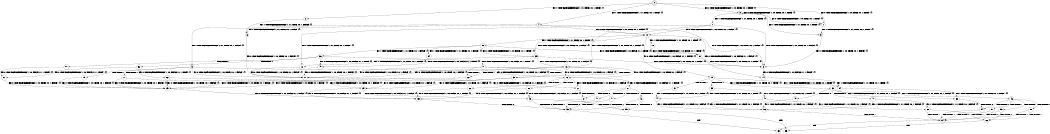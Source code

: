 digraph BCG {
size = "7, 10.5";
center = TRUE;
node [shape = circle];
0 [peripheries = 2];
0 -> 1 [label = "EX !0 !ATOMIC_EXCH_BRANCH (1, +0, TRUE, +0, 1, TRUE) !{}"];
0 -> 2 [label = "EX !1 !ATOMIC_EXCH_BRANCH (1, +1, TRUE, +0, 1, TRUE) !{}"];
0 -> 3 [label = "EX !0 !ATOMIC_EXCH_BRANCH (1, +0, TRUE, +0, 1, TRUE) !{}"];
0 -> 4 [label = "EX !1 !ATOMIC_EXCH_BRANCH (1, +1, TRUE, +0, 1, TRUE) !{}"];
1 -> 5 [label = "EX !1 !ATOMIC_EXCH_BRANCH (1, +1, TRUE, +0, 1, TRUE) !{}"];
2 -> 6 [label = "EX !1 !ATOMIC_EXCH_BRANCH (1, +1, TRUE, +0, 1, FALSE) !{}"];
3 -> 1 [label = "EX !0 !ATOMIC_EXCH_BRANCH (1, +0, TRUE, +0, 1, TRUE) !{}"];
3 -> 5 [label = "EX !1 !ATOMIC_EXCH_BRANCH (1, +1, TRUE, +0, 1, TRUE) !{}"];
3 -> 3 [label = "EX !0 !ATOMIC_EXCH_BRANCH (1, +0, TRUE, +0, 1, TRUE) !{}"];
3 -> 7 [label = "EX !1 !ATOMIC_EXCH_BRANCH (1, +1, TRUE, +0, 1, TRUE) !{}"];
4 -> 6 [label = "EX !1 !ATOMIC_EXCH_BRANCH (1, +1, TRUE, +0, 1, FALSE) !{}"];
4 -> 8 [label = "EX !0 !ATOMIC_EXCH_BRANCH (1, +0, TRUE, +0, 1, FALSE) !{}"];
4 -> 9 [label = "EX !1 !ATOMIC_EXCH_BRANCH (1, +1, TRUE, +0, 1, FALSE) !{}"];
4 -> 10 [label = "EX !0 !ATOMIC_EXCH_BRANCH (1, +0, TRUE, +0, 1, FALSE) !{}"];
5 -> 8 [label = "EX !0 !ATOMIC_EXCH_BRANCH (1, +0, TRUE, +0, 1, FALSE) !{}"];
6 -> 11 [label = "EX !0 !ATOMIC_EXCH_BRANCH (1, +0, TRUE, +0, 1, FALSE) !{}"];
7 -> 8 [label = "EX !0 !ATOMIC_EXCH_BRANCH (1, +0, TRUE, +0, 1, FALSE) !{}"];
7 -> 12 [label = "EX !1 !ATOMIC_EXCH_BRANCH (1, +1, TRUE, +0, 1, FALSE) !{}"];
7 -> 10 [label = "EX !0 !ATOMIC_EXCH_BRANCH (1, +0, TRUE, +0, 1, FALSE) !{}"];
7 -> 13 [label = "EX !1 !ATOMIC_EXCH_BRANCH (1, +1, TRUE, +0, 1, FALSE) !{}"];
8 -> 14 [label = "EX !0 !ATOMIC_EXCH_BRANCH (1, +0, FALSE, +1, 1, FALSE) !{}"];
9 -> 11 [label = "EX !0 !ATOMIC_EXCH_BRANCH (1, +0, TRUE, +0, 1, FALSE) !{}"];
9 -> 15 [label = "TERMINATE !1"];
9 -> 16 [label = "EX !0 !ATOMIC_EXCH_BRANCH (1, +0, TRUE, +0, 1, FALSE) !{}"];
9 -> 17 [label = "TERMINATE !1"];
10 -> 14 [label = "EX !0 !ATOMIC_EXCH_BRANCH (1, +0, FALSE, +1, 1, FALSE) !{}"];
10 -> 18 [label = "EX !1 !ATOMIC_EXCH_BRANCH (1, +1, TRUE, +0, 1, TRUE) !{}"];
10 -> 19 [label = "EX !0 !ATOMIC_EXCH_BRANCH (1, +0, FALSE, +1, 1, FALSE) !{}"];
10 -> 20 [label = "EX !1 !ATOMIC_EXCH_BRANCH (1, +1, TRUE, +0, 1, TRUE) !{}"];
11 -> 21 [label = "EX !0 !ATOMIC_EXCH_BRANCH (1, +0, FALSE, +1, 1, FALSE) !{}"];
12 -> 11 [label = "EX !0 !ATOMIC_EXCH_BRANCH (1, +0, TRUE, +0, 1, FALSE) !{}"];
13 -> 11 [label = "EX !0 !ATOMIC_EXCH_BRANCH (1, +0, TRUE, +0, 1, FALSE) !{}"];
13 -> 22 [label = "TERMINATE !1"];
13 -> 16 [label = "EX !0 !ATOMIC_EXCH_BRANCH (1, +0, TRUE, +0, 1, FALSE) !{}"];
13 -> 23 [label = "TERMINATE !1"];
14 -> 24 [label = "EX !1 !ATOMIC_EXCH_BRANCH (1, +1, TRUE, +0, 1, TRUE) !{}"];
15 -> 25 [label = "EX !0 !ATOMIC_EXCH_BRANCH (1, +0, TRUE, +0, 1, FALSE) !{}"];
16 -> 21 [label = "EX !0 !ATOMIC_EXCH_BRANCH (1, +0, FALSE, +1, 1, FALSE) !{}"];
16 -> 26 [label = "TERMINATE !1"];
16 -> 27 [label = "EX !0 !ATOMIC_EXCH_BRANCH (1, +0, FALSE, +1, 1, FALSE) !{}"];
16 -> 28 [label = "TERMINATE !1"];
17 -> 25 [label = "EX !0 !ATOMIC_EXCH_BRANCH (1, +0, TRUE, +0, 1, FALSE) !{}"];
17 -> 29 [label = "EX !0 !ATOMIC_EXCH_BRANCH (1, +0, TRUE, +0, 1, FALSE) !{}"];
18 -> 30 [label = "EX !0 !ATOMIC_EXCH_BRANCH (1, +0, FALSE, +1, 1, TRUE) !{}"];
19 -> 24 [label = "EX !1 !ATOMIC_EXCH_BRANCH (1, +1, TRUE, +0, 1, TRUE) !{}"];
19 -> 31 [label = "TERMINATE !0"];
19 -> 32 [label = "EX !1 !ATOMIC_EXCH_BRANCH (1, +1, TRUE, +0, 1, TRUE) !{}"];
19 -> 33 [label = "TERMINATE !0"];
20 -> 30 [label = "EX !0 !ATOMIC_EXCH_BRANCH (1, +0, FALSE, +1, 1, TRUE) !{}"];
20 -> 34 [label = "EX !1 !ATOMIC_EXCH_BRANCH (1, +1, TRUE, +0, 1, FALSE) !{}"];
20 -> 35 [label = "EX !0 !ATOMIC_EXCH_BRANCH (1, +0, FALSE, +1, 1, TRUE) !{}"];
20 -> 36 [label = "EX !1 !ATOMIC_EXCH_BRANCH (1, +1, TRUE, +0, 1, FALSE) !{}"];
21 -> 37 [label = "TERMINATE !0"];
22 -> 25 [label = "EX !0 !ATOMIC_EXCH_BRANCH (1, +0, TRUE, +0, 1, FALSE) !{}"];
23 -> 25 [label = "EX !0 !ATOMIC_EXCH_BRANCH (1, +0, TRUE, +0, 1, FALSE) !{}"];
23 -> 29 [label = "EX !0 !ATOMIC_EXCH_BRANCH (1, +0, TRUE, +0, 1, FALSE) !{}"];
24 -> 38 [label = "EX !1 !ATOMIC_EXCH_BRANCH (1, +1, TRUE, +0, 1, FALSE) !{}"];
25 -> 39 [label = "EX !0 !ATOMIC_EXCH_BRANCH (1, +0, FALSE, +1, 1, FALSE) !{}"];
26 -> 39 [label = "EX !0 !ATOMIC_EXCH_BRANCH (1, +0, FALSE, +1, 1, FALSE) !{}"];
27 -> 37 [label = "TERMINATE !0"];
27 -> 40 [label = "TERMINATE !1"];
27 -> 41 [label = "TERMINATE !0"];
27 -> 42 [label = "TERMINATE !1"];
28 -> 39 [label = "EX !0 !ATOMIC_EXCH_BRANCH (1, +0, FALSE, +1, 1, FALSE) !{}"];
28 -> 43 [label = "EX !0 !ATOMIC_EXCH_BRANCH (1, +0, FALSE, +1, 1, FALSE) !{}"];
29 -> 39 [label = "EX !0 !ATOMIC_EXCH_BRANCH (1, +0, FALSE, +1, 1, FALSE) !{}"];
29 -> 43 [label = "EX !0 !ATOMIC_EXCH_BRANCH (1, +0, FALSE, +1, 1, FALSE) !{}"];
30 -> 8 [label = "EX !0 !ATOMIC_EXCH_BRANCH (1, +0, TRUE, +0, 1, FALSE) !{}"];
31 -> 44 [label = "EX !1 !ATOMIC_EXCH_BRANCH (1, +1, TRUE, +0, 1, TRUE) !{}"];
32 -> 38 [label = "EX !1 !ATOMIC_EXCH_BRANCH (1, +1, TRUE, +0, 1, FALSE) !{}"];
32 -> 45 [label = "TERMINATE !0"];
32 -> 46 [label = "EX !1 !ATOMIC_EXCH_BRANCH (1, +1, TRUE, +0, 1, FALSE) !{}"];
32 -> 47 [label = "TERMINATE !0"];
33 -> 44 [label = "EX !1 !ATOMIC_EXCH_BRANCH (1, +1, TRUE, +0, 1, TRUE) !{}"];
33 -> 48 [label = "EX !1 !ATOMIC_EXCH_BRANCH (1, +1, TRUE, +0, 1, TRUE) !{}"];
34 -> 49 [label = "EX !0 !ATOMIC_EXCH_BRANCH (1, +0, FALSE, +1, 1, TRUE) !{}"];
35 -> 8 [label = "EX !0 !ATOMIC_EXCH_BRANCH (1, +0, TRUE, +0, 1, FALSE) !{}"];
35 -> 12 [label = "EX !1 !ATOMIC_EXCH_BRANCH (1, +1, TRUE, +0, 1, FALSE) !{}"];
35 -> 10 [label = "EX !0 !ATOMIC_EXCH_BRANCH (1, +0, TRUE, +0, 1, FALSE) !{}"];
35 -> 13 [label = "EX !1 !ATOMIC_EXCH_BRANCH (1, +1, TRUE, +0, 1, FALSE) !{}"];
36 -> 49 [label = "EX !0 !ATOMIC_EXCH_BRANCH (1, +0, FALSE, +1, 1, TRUE) !{}"];
36 -> 50 [label = "TERMINATE !1"];
36 -> 51 [label = "EX !0 !ATOMIC_EXCH_BRANCH (1, +0, FALSE, +1, 1, TRUE) !{}"];
36 -> 52 [label = "TERMINATE !1"];
37 -> 53 [label = "TERMINATE !1"];
38 -> 54 [label = "TERMINATE !0"];
39 -> 53 [label = "TERMINATE !0"];
40 -> 53 [label = "TERMINATE !0"];
41 -> 53 [label = "TERMINATE !1"];
41 -> 55 [label = "TERMINATE !1"];
42 -> 53 [label = "TERMINATE !0"];
42 -> 55 [label = "TERMINATE !0"];
43 -> 53 [label = "TERMINATE !0"];
43 -> 55 [label = "TERMINATE !0"];
44 -> 56 [label = "EX !1 !ATOMIC_EXCH_BRANCH (1, +1, TRUE, +0, 1, FALSE) !{}"];
45 -> 56 [label = "EX !1 !ATOMIC_EXCH_BRANCH (1, +1, TRUE, +0, 1, FALSE) !{}"];
46 -> 54 [label = "TERMINATE !0"];
46 -> 57 [label = "TERMINATE !1"];
46 -> 58 [label = "TERMINATE !0"];
46 -> 59 [label = "TERMINATE !1"];
47 -> 56 [label = "EX !1 !ATOMIC_EXCH_BRANCH (1, +1, TRUE, +0, 1, FALSE) !{}"];
47 -> 60 [label = "EX !1 !ATOMIC_EXCH_BRANCH (1, +1, TRUE, +0, 1, FALSE) !{}"];
48 -> 56 [label = "EX !1 !ATOMIC_EXCH_BRANCH (1, +1, TRUE, +0, 1, FALSE) !{}"];
48 -> 60 [label = "EX !1 !ATOMIC_EXCH_BRANCH (1, +1, TRUE, +0, 1, FALSE) !{}"];
49 -> 11 [label = "EX !0 !ATOMIC_EXCH_BRANCH (1, +0, TRUE, +0, 1, FALSE) !{}"];
50 -> 61 [label = "EX !0 !ATOMIC_EXCH_BRANCH (1, +0, FALSE, +1, 1, TRUE) !{}"];
51 -> 11 [label = "EX !0 !ATOMIC_EXCH_BRANCH (1, +0, TRUE, +0, 1, FALSE) !{}"];
51 -> 22 [label = "TERMINATE !1"];
51 -> 16 [label = "EX !0 !ATOMIC_EXCH_BRANCH (1, +0, TRUE, +0, 1, FALSE) !{}"];
51 -> 23 [label = "TERMINATE !1"];
52 -> 61 [label = "EX !0 !ATOMIC_EXCH_BRANCH (1, +0, FALSE, +1, 1, TRUE) !{}"];
52 -> 62 [label = "EX !0 !ATOMIC_EXCH_BRANCH (1, +0, FALSE, +1, 1, TRUE) !{}"];
53 -> 63 [label = "exit"];
54 -> 64 [label = "TERMINATE !1"];
55 -> 65 [label = "exit"];
56 -> 64 [label = "TERMINATE !1"];
57 -> 64 [label = "TERMINATE !0"];
58 -> 64 [label = "TERMINATE !1"];
58 -> 66 [label = "TERMINATE !1"];
59 -> 64 [label = "TERMINATE !0"];
59 -> 66 [label = "TERMINATE !0"];
60 -> 64 [label = "TERMINATE !1"];
60 -> 66 [label = "TERMINATE !1"];
61 -> 25 [label = "EX !0 !ATOMIC_EXCH_BRANCH (1, +0, TRUE, +0, 1, FALSE) !{}"];
62 -> 25 [label = "EX !0 !ATOMIC_EXCH_BRANCH (1, +0, TRUE, +0, 1, FALSE) !{}"];
62 -> 29 [label = "EX !0 !ATOMIC_EXCH_BRANCH (1, +0, TRUE, +0, 1, FALSE) !{}"];
64 -> 63 [label = "exit"];
66 -> 65 [label = "exit"];
}
